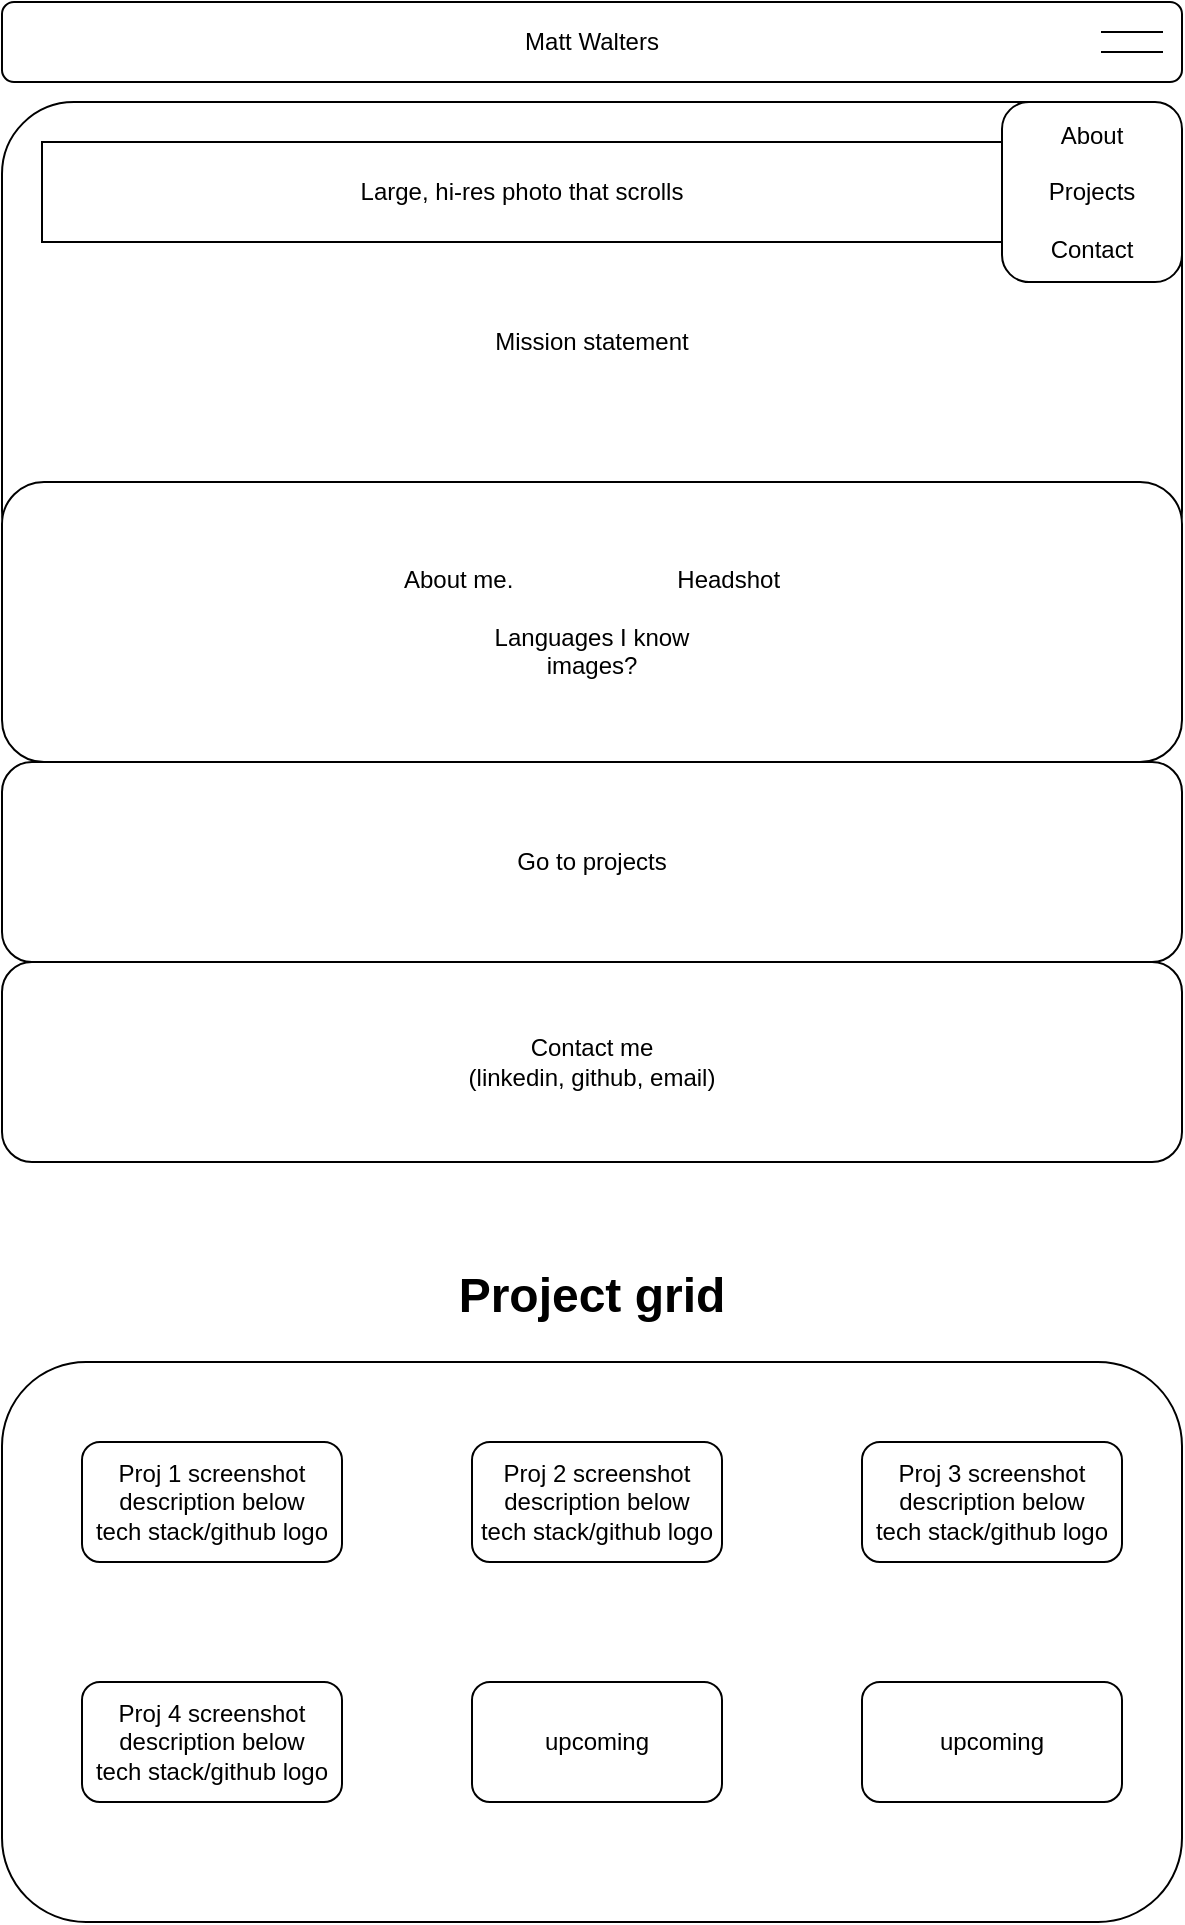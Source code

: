 <mxfile>
    <diagram id="_6nX0FnuJvQw8fhr9j9E" name="Page-1">
        <mxGraphModel dx="642" dy="347" grid="1" gridSize="10" guides="1" tooltips="1" connect="1" arrows="1" fold="1" page="1" pageScale="1" pageWidth="850" pageHeight="1100" math="0" shadow="0">
            <root>
                <mxCell id="0"/>
                <mxCell id="1" parent="0"/>
                <mxCell id="2" value="Matt Walters" style="rounded=1;whiteSpace=wrap;html=1;" parent="1" vertex="1">
                    <mxGeometry x="40" y="20" width="590" height="40" as="geometry"/>
                </mxCell>
                <mxCell id="4" value="" style="shape=partialRectangle;whiteSpace=wrap;html=1;left=0;right=0;fillColor=none;" parent="1" vertex="1">
                    <mxGeometry x="590" y="35" width="30" height="10" as="geometry"/>
                </mxCell>
                <mxCell id="9" value="Mission statement" style="rounded=1;whiteSpace=wrap;html=1;" parent="1" vertex="1">
                    <mxGeometry x="40" y="70" width="590" height="240" as="geometry"/>
                </mxCell>
                <mxCell id="7" value="About&lt;br&gt;&lt;br&gt;Projects&lt;br&gt;&lt;br&gt;Contact" style="rounded=1;whiteSpace=wrap;html=1;" parent="1" vertex="1">
                    <mxGeometry x="540" y="70" width="90" height="90" as="geometry"/>
                </mxCell>
                <mxCell id="10" value="Large, hi-res photo that scrolls" style="rounded=0;whiteSpace=wrap;html=1;align=center;" parent="1" vertex="1">
                    <mxGeometry x="60" y="90" width="480" height="50" as="geometry"/>
                </mxCell>
                <mxCell id="11" value="Go to projects" style="rounded=1;whiteSpace=wrap;html=1;" parent="1" vertex="1">
                    <mxGeometry x="40" y="400" width="590" height="100" as="geometry"/>
                </mxCell>
                <mxCell id="12" value="About me.&lt;span style=&quot;white-space: pre&quot;&gt;&#9;&lt;/span&gt;&lt;span style=&quot;white-space: pre&quot;&gt;&#9;&lt;/span&gt;&lt;span style=&quot;white-space: pre&quot;&gt;&#9;&lt;/span&gt; Headshot&lt;br&gt;&lt;br&gt;Languages I know&lt;br&gt;images?" style="rounded=1;whiteSpace=wrap;html=1;" parent="1" vertex="1">
                    <mxGeometry x="40" y="260" width="590" height="140" as="geometry"/>
                </mxCell>
                <mxCell id="13" value="Contact me&lt;br&gt;(linkedin, github, email)" style="rounded=1;whiteSpace=wrap;html=1;" parent="1" vertex="1">
                    <mxGeometry x="40" y="500" width="590" height="100" as="geometry"/>
                </mxCell>
                <mxCell id="15" value="&lt;h1&gt;Project grid&lt;/h1&gt;" style="rounded=1;whiteSpace=wrap;html=1;labelPosition=center;verticalLabelPosition=top;align=center;verticalAlign=bottom;" parent="1" vertex="1">
                    <mxGeometry x="40" y="700" width="590" height="280" as="geometry"/>
                </mxCell>
                <mxCell id="16" value="Proj 1 screenshot&lt;br&gt;description below&lt;br&gt;tech stack/github logo" style="rounded=1;whiteSpace=wrap;html=1;" parent="1" vertex="1">
                    <mxGeometry x="80" y="740" width="130" height="60" as="geometry"/>
                </mxCell>
                <mxCell id="17" value="Proj 2 screenshot&lt;br&gt;description below&lt;br&gt;tech stack/github logo" style="rounded=1;whiteSpace=wrap;html=1;" parent="1" vertex="1">
                    <mxGeometry x="275" y="740" width="125" height="60" as="geometry"/>
                </mxCell>
                <mxCell id="18" value="Proj 3 screenshot&lt;br&gt;description below&lt;br&gt;tech stack/github logo" style="rounded=1;whiteSpace=wrap;html=1;" parent="1" vertex="1">
                    <mxGeometry x="470" y="740" width="130" height="60" as="geometry"/>
                </mxCell>
                <mxCell id="19" value="Proj 4 screenshot&lt;br&gt;description below&lt;br&gt;tech stack/github logo" style="rounded=1;whiteSpace=wrap;html=1;" parent="1" vertex="1">
                    <mxGeometry x="80" y="860" width="130" height="60" as="geometry"/>
                </mxCell>
                <mxCell id="20" value="upcoming" style="rounded=1;whiteSpace=wrap;html=1;" parent="1" vertex="1">
                    <mxGeometry x="275" y="860" width="125" height="60" as="geometry"/>
                </mxCell>
                <mxCell id="21" value="upcoming" style="rounded=1;whiteSpace=wrap;html=1;" parent="1" vertex="1">
                    <mxGeometry x="470" y="860" width="130" height="60" as="geometry"/>
                </mxCell>
            </root>
        </mxGraphModel>
    </diagram>
</mxfile>